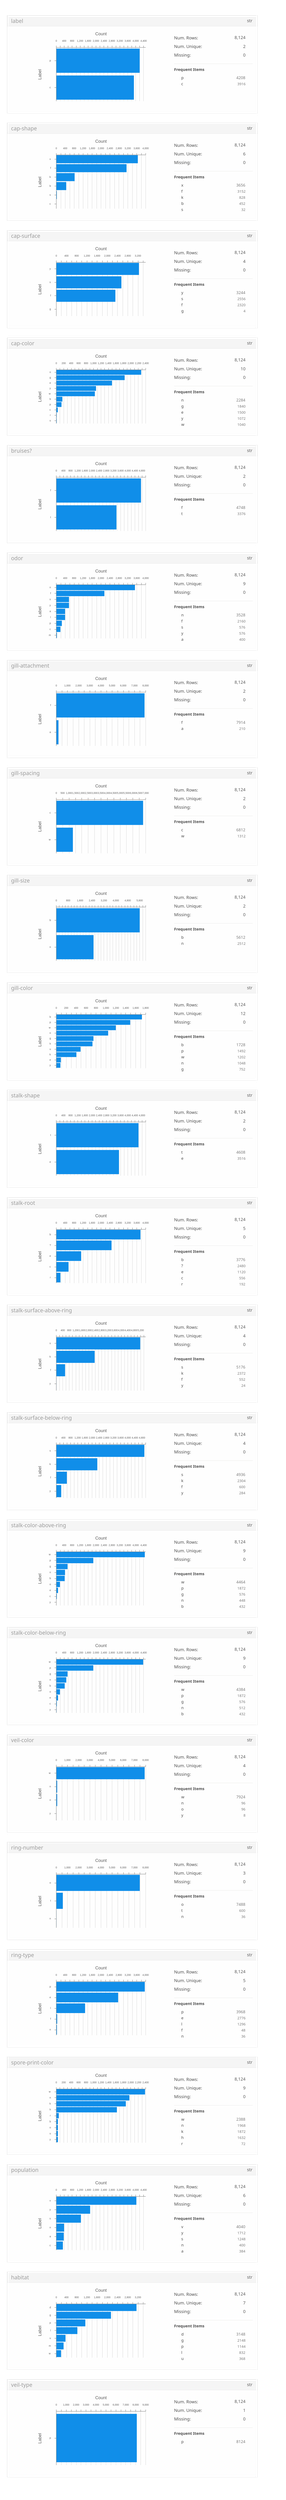 {
  "$schema": "https://vega.github.io/schema/vega/v4.json", 
  "config": {
    "axis": {
      "labelColor": "#595959", 
      "labelFont": "HelveticaNeue-Light, Arial", 
      "labelFontSize": 7, 
      "labelPadding": 10, 
      "titleColor": "#595959", 
      "titleFont": "HelveticaNeue-Light, Arial", 
      "titleFontSize": 12, 
      "titleFontWeight": "normal", 
      "titlePadding": 9
    }, 
    "axisY": {
      "minExtent": 30
    }, 
    "style": {
      "group-title": {
        "fill": "#595959", 
        "font": "HelveticaNeue-Light, Arial", 
        "fontSize": 20, 
        "fontWeight": "normal"
      }, 
      "rect": {
        "stroke": "rgba(200, 200, 200, 0.5)"
      }
    }
  }, 
  "data": [
    {
      "name": "pts_store"
    }, 
    {
      "name": "source_2", 
      "progress": 100.0, 
      "values": [
        {
          "a": 0, 
          "categorical": [
            {
              "count": 4208, 
              "label": "p", 
              "label_idx": 0, 
              "percentage": "51.7971%"
            }, 
            {
              "count": 3916, 
              "label": "c", 
              "label_idx": 1, 
              "percentage": "48.2029%"
            }
          ], 
          "num_missing": 0, 
          "num_row": 8124, 
          "num_unique": 2, 
          "numeric": [], 
          "title": "label", 
          "type": "str"
        }, 
        {
          "a": 1, 
          "categorical": [
            {
              "count": 3656, 
              "label": "x", 
              "label_idx": 0, 
              "percentage": "45.0025%"
            }, 
            {
              "count": 3152, 
              "label": "f", 
              "label_idx": 1, 
              "percentage": "38.7986%"
            }, 
            {
              "count": 828, 
              "label": "k", 
              "label_idx": 2, 
              "percentage": "10.192%"
            }, 
            {
              "count": 452, 
              "label": "b", 
              "label_idx": 3, 
              "percentage": "5.56376%"
            }, 
            {
              "count": 32, 
              "label": "s", 
              "label_idx": 4, 
              "percentage": "0.393895%"
            }, 
            {
              "count": 4, 
              "label": "c", 
              "label_idx": 5, 
              "percentage": "0.0492368%"
            }
          ], 
          "num_missing": 0, 
          "num_row": 8124, 
          "num_unique": 6, 
          "numeric": [], 
          "title": "cap-shape", 
          "type": "str"
        }, 
        {
          "a": 2, 
          "categorical": [
            {
              "count": 3244, 
              "label": "y", 
              "label_idx": 0, 
              "percentage": "39.9311%"
            }, 
            {
              "count": 2556, 
              "label": "s", 
              "label_idx": 1, 
              "percentage": "31.4623%"
            }, 
            {
              "count": 2320, 
              "label": "f", 
              "label_idx": 2, 
              "percentage": "28.5574%"
            }, 
            {
              "count": 4, 
              "label": "g", 
              "label_idx": 3, 
              "percentage": "0.0492368%"
            }
          ], 
          "num_missing": 0, 
          "num_row": 8124, 
          "num_unique": 4, 
          "numeric": [], 
          "title": "cap-surface", 
          "type": "str"
        }, 
        {
          "a": 3, 
          "categorical": [
            {
              "count": 2284, 
              "label": "n", 
              "label_idx": 0, 
              "percentage": "28.1142%"
            }, 
            {
              "count": 1840, 
              "label": "g", 
              "label_idx": 1, 
              "percentage": "22.6489%"
            }, 
            {
              "count": 1500, 
              "label": "e", 
              "label_idx": 2, 
              "percentage": "18.4638%"
            }, 
            {
              "count": 1072, 
              "label": "y", 
              "label_idx": 3, 
              "percentage": "13.1955%"
            }, 
            {
              "count": 1040, 
              "label": "w", 
              "label_idx": 4, 
              "percentage": "12.8016%"
            }, 
            {
              "count": 168, 
              "label": "b", 
              "label_idx": 5, 
              "percentage": "2.06795%"
            }, 
            {
              "count": 144, 
              "label": "p", 
              "label_idx": 6, 
              "percentage": "1.77253%"
            }, 
            {
              "count": 44, 
              "label": "c", 
              "label_idx": 7, 
              "percentage": "0.541605%"
            }, 
            {
              "count": 16, 
              "label": "r", 
              "label_idx": 8, 
              "percentage": "0.196947%"
            }, 
            {
              "count": 16, 
              "label": "u", 
              "label_idx": 9, 
              "percentage": "0.196947%"
            }
          ], 
          "num_missing": 0, 
          "num_row": 8124, 
          "num_unique": 10, 
          "numeric": [], 
          "title": "cap-color", 
          "type": "str"
        }, 
        {
          "a": 4, 
          "categorical": [
            {
              "count": 4748, 
              "label": "f", 
              "label_idx": 0, 
              "percentage": "58.4441%"
            }, 
            {
              "count": 3376, 
              "label": "t", 
              "label_idx": 1, 
              "percentage": "41.5559%"
            }
          ], 
          "num_missing": 0, 
          "num_row": 8124, 
          "num_unique": 2, 
          "numeric": [], 
          "title": "bruises?", 
          "type": "str"
        }, 
        {
          "a": 5, 
          "categorical": [
            {
              "count": 3528, 
              "label": "n", 
              "label_idx": 0, 
              "percentage": "43.4269%"
            }, 
            {
              "count": 2160, 
              "label": "f", 
              "label_idx": 1, 
              "percentage": "26.5879%"
            }, 
            {
              "count": 576, 
              "label": "s", 
              "label_idx": 2, 
              "percentage": "7.0901%"
            }, 
            {
              "count": 576, 
              "label": "y", 
              "label_idx": 3, 
              "percentage": "7.0901%"
            }, 
            {
              "count": 400, 
              "label": "a", 
              "label_idx": 4, 
              "percentage": "4.92368%"
            }, 
            {
              "count": 400, 
              "label": "l", 
              "label_idx": 5, 
              "percentage": "4.92368%"
            }, 
            {
              "count": 256, 
              "label": "p", 
              "label_idx": 6, 
              "percentage": "3.15116%"
            }, 
            {
              "count": 192, 
              "label": "c", 
              "label_idx": 7, 
              "percentage": "2.36337%"
            }, 
            {
              "count": 36, 
              "label": "m", 
              "label_idx": 8, 
              "percentage": "0.443131%"
            }
          ], 
          "num_missing": 0, 
          "num_row": 8124, 
          "num_unique": 9, 
          "numeric": [], 
          "title": "odor", 
          "type": "str"
        }, 
        {
          "a": 6, 
          "categorical": [
            {
              "count": 7914, 
              "label": "f", 
              "label_idx": 0, 
              "percentage": "97.4151%"
            }, 
            {
              "count": 210, 
              "label": "a", 
              "label_idx": 1, 
              "percentage": "2.58493%"
            }
          ], 
          "num_missing": 0, 
          "num_row": 8124, 
          "num_unique": 2, 
          "numeric": [], 
          "title": "gill-attachment", 
          "type": "str"
        }, 
        {
          "a": 7, 
          "categorical": [
            {
              "count": 6812, 
              "label": "c", 
              "label_idx": 0, 
              "percentage": "83.8503%"
            }, 
            {
              "count": 1312, 
              "label": "w", 
              "label_idx": 1, 
              "percentage": "16.1497%"
            }
          ], 
          "num_missing": 0, 
          "num_row": 8124, 
          "num_unique": 2, 
          "numeric": [], 
          "title": "gill-spacing", 
          "type": "str"
        }, 
        {
          "a": 8, 
          "categorical": [
            {
              "count": 5612, 
              "label": "b", 
              "label_idx": 0, 
              "percentage": "69.0793%"
            }, 
            {
              "count": 2512, 
              "label": "n", 
              "label_idx": 1, 
              "percentage": "30.9207%"
            }
          ], 
          "num_missing": 0, 
          "num_row": 8124, 
          "num_unique": 2, 
          "numeric": [], 
          "title": "gill-size", 
          "type": "str"
        }, 
        {
          "a": 9, 
          "categorical": [
            {
              "count": 1728, 
              "label": "b", 
              "label_idx": 0, 
              "percentage": "21.2703%"
            }, 
            {
              "count": 1492, 
              "label": "p", 
              "label_idx": 1, 
              "percentage": "18.3653%"
            }, 
            {
              "count": 1202, 
              "label": "w", 
              "label_idx": 2, 
              "percentage": "14.7957%"
            }, 
            {
              "count": 1048, 
              "label": "n", 
              "label_idx": 3, 
              "percentage": "12.9%"
            }, 
            {
              "count": 752, 
              "label": "g", 
              "label_idx": 4, 
              "percentage": "9.25652%"
            }, 
            {
              "count": 732, 
              "label": "h", 
              "label_idx": 5, 
              "percentage": "9.01034%"
            }, 
            {
              "count": 492, 
              "label": "u", 
              "label_idx": 6, 
              "percentage": "6.05613%"
            }, 
            {
              "count": 408, 
              "label": "k", 
              "label_idx": 7, 
              "percentage": "5.02216%"
            }, 
            {
              "count": 96, 
              "label": "e", 
              "label_idx": 8, 
              "percentage": "1.18168%"
            }, 
            {
              "count": 86, 
              "label": "y", 
              "label_idx": 9, 
              "percentage": "1.05859%"
            }
          ], 
          "num_missing": 0, 
          "num_row": 8124, 
          "num_unique": 12, 
          "numeric": [], 
          "title": "gill-color", 
          "type": "str"
        }, 
        {
          "a": 10, 
          "categorical": [
            {
              "count": 4608, 
              "label": "t", 
              "label_idx": 0, 
              "percentage": "56.7208%"
            }, 
            {
              "count": 3516, 
              "label": "e", 
              "label_idx": 1, 
              "percentage": "43.2792%"
            }
          ], 
          "num_missing": 0, 
          "num_row": 8124, 
          "num_unique": 2, 
          "numeric": [], 
          "title": "stalk-shape", 
          "type": "str"
        }, 
        {
          "a": 11, 
          "categorical": [
            {
              "count": 3776, 
              "label": "b", 
              "label_idx": 0, 
              "percentage": "46.4796%"
            }, 
            {
              "count": 2480, 
              "label": "?", 
              "label_idx": 1, 
              "percentage": "30.5268%"
            }, 
            {
              "count": 1120, 
              "label": "e", 
              "label_idx": 2, 
              "percentage": "13.7863%"
            }, 
            {
              "count": 556, 
              "label": "c", 
              "label_idx": 3, 
              "percentage": "6.84392%"
            }, 
            {
              "count": 192, 
              "label": "r", 
              "label_idx": 4, 
              "percentage": "2.36337%"
            }
          ], 
          "num_missing": 0, 
          "num_row": 8124, 
          "num_unique": 5, 
          "numeric": [], 
          "title": "stalk-root", 
          "type": "str"
        }, 
        {
          "a": 12, 
          "categorical": [
            {
              "count": 5176, 
              "label": "s", 
              "label_idx": 0, 
              "percentage": "63.7125%"
            }, 
            {
              "count": 2372, 
              "label": "k", 
              "label_idx": 1, 
              "percentage": "29.1974%"
            }, 
            {
              "count": 552, 
              "label": "f", 
              "label_idx": 2, 
              "percentage": "6.79468%"
            }, 
            {
              "count": 24, 
              "label": "y", 
              "label_idx": 3, 
              "percentage": "0.295421%"
            }
          ], 
          "num_missing": 0, 
          "num_row": 8124, 
          "num_unique": 4, 
          "numeric": [], 
          "title": "stalk-surface-above-ring", 
          "type": "str"
        }, 
        {
          "a": 13, 
          "categorical": [
            {
              "count": 4936, 
              "label": "s", 
              "label_idx": 0, 
              "percentage": "60.7582%"
            }, 
            {
              "count": 2304, 
              "label": "k", 
              "label_idx": 1, 
              "percentage": "28.3604%"
            }, 
            {
              "count": 600, 
              "label": "f", 
              "label_idx": 2, 
              "percentage": "7.38552%"
            }, 
            {
              "count": 284, 
              "label": "y", 
              "label_idx": 3, 
              "percentage": "3.49581%"
            }
          ], 
          "num_missing": 0, 
          "num_row": 8124, 
          "num_unique": 4, 
          "numeric": [], 
          "title": "stalk-surface-below-ring", 
          "type": "str"
        }, 
        {
          "a": 14, 
          "categorical": [
            {
              "count": 4464, 
              "label": "w", 
              "label_idx": 0, 
              "percentage": "54.9483%"
            }, 
            {
              "count": 1872, 
              "label": "p", 
              "label_idx": 1, 
              "percentage": "23.0428%"
            }, 
            {
              "count": 576, 
              "label": "g", 
              "label_idx": 2, 
              "percentage": "7.0901%"
            }, 
            {
              "count": 448, 
              "label": "n", 
              "label_idx": 3, 
              "percentage": "5.51452%"
            }, 
            {
              "count": 432, 
              "label": "b", 
              "label_idx": 4, 
              "percentage": "5.31758%"
            }, 
            {
              "count": 192, 
              "label": "o", 
              "label_idx": 5, 
              "percentage": "2.36337%"
            }, 
            {
              "count": 96, 
              "label": "e", 
              "label_idx": 6, 
              "percentage": "1.18168%"
            }, 
            {
              "count": 36, 
              "label": "c", 
              "label_idx": 7, 
              "percentage": "0.443131%"
            }, 
            {
              "count": 8, 
              "label": "y", 
              "label_idx": 8, 
              "percentage": "0.0984737%"
            }
          ], 
          "num_missing": 0, 
          "num_row": 8124, 
          "num_unique": 9, 
          "numeric": [], 
          "title": "stalk-color-above-ring", 
          "type": "str"
        }, 
        {
          "a": 15, 
          "categorical": [
            {
              "count": 4384, 
              "label": "w", 
              "label_idx": 0, 
              "percentage": "53.9636%"
            }, 
            {
              "count": 1872, 
              "label": "p", 
              "label_idx": 1, 
              "percentage": "23.0428%"
            }, 
            {
              "count": 576, 
              "label": "g", 
              "label_idx": 2, 
              "percentage": "7.0901%"
            }, 
            {
              "count": 512, 
              "label": "n", 
              "label_idx": 3, 
              "percentage": "6.30231%"
            }, 
            {
              "count": 432, 
              "label": "b", 
              "label_idx": 4, 
              "percentage": "5.31758%"
            }, 
            {
              "count": 192, 
              "label": "o", 
              "label_idx": 5, 
              "percentage": "2.36337%"
            }, 
            {
              "count": 96, 
              "label": "e", 
              "label_idx": 6, 
              "percentage": "1.18168%"
            }, 
            {
              "count": 36, 
              "label": "c", 
              "label_idx": 7, 
              "percentage": "0.443131%"
            }, 
            {
              "count": 24, 
              "label": "y", 
              "label_idx": 8, 
              "percentage": "0.295421%"
            }
          ], 
          "num_missing": 0, 
          "num_row": 8124, 
          "num_unique": 9, 
          "numeric": [], 
          "title": "stalk-color-below-ring", 
          "type": "str"
        }, 
        {
          "a": 16, 
          "categorical": [
            {
              "count": 7924, 
              "label": "w", 
              "label_idx": 0, 
              "percentage": "97.5382%"
            }, 
            {
              "count": 96, 
              "label": "n", 
              "label_idx": 1, 
              "percentage": "1.18168%"
            }, 
            {
              "count": 96, 
              "label": "o", 
              "label_idx": 2, 
              "percentage": "1.18168%"
            }, 
            {
              "count": 8, 
              "label": "y", 
              "label_idx": 3, 
              "percentage": "0.0984737%"
            }
          ], 
          "num_missing": 0, 
          "num_row": 8124, 
          "num_unique": 4, 
          "numeric": [], 
          "title": "veil-color", 
          "type": "str"
        }, 
        {
          "a": 17, 
          "categorical": [
            {
              "count": 7488, 
              "label": "o", 
              "label_idx": 0, 
              "percentage": "92.1713%"
            }, 
            {
              "count": 600, 
              "label": "t", 
              "label_idx": 1, 
              "percentage": "7.38552%"
            }, 
            {
              "count": 36, 
              "label": "n", 
              "label_idx": 2, 
              "percentage": "0.443131%"
            }
          ], 
          "num_missing": 0, 
          "num_row": 8124, 
          "num_unique": 3, 
          "numeric": [], 
          "title": "ring-number", 
          "type": "str"
        }, 
        {
          "a": 18, 
          "categorical": [
            {
              "count": 3968, 
              "label": "p", 
              "label_idx": 0, 
              "percentage": "48.8429%"
            }, 
            {
              "count": 2776, 
              "label": "e", 
              "label_idx": 1, 
              "percentage": "34.1704%"
            }, 
            {
              "count": 1296, 
              "label": "l", 
              "label_idx": 2, 
              "percentage": "15.9527%"
            }, 
            {
              "count": 48, 
              "label": "f", 
              "label_idx": 3, 
              "percentage": "0.590842%"
            }, 
            {
              "count": 36, 
              "label": "n", 
              "label_idx": 4, 
              "percentage": "0.443131%"
            }
          ], 
          "num_missing": 0, 
          "num_row": 8124, 
          "num_unique": 5, 
          "numeric": [], 
          "title": "ring-type", 
          "type": "str"
        }, 
        {
          "a": 19, 
          "categorical": [
            {
              "count": 2388, 
              "label": "w", 
              "label_idx": 0, 
              "percentage": "29.3944%"
            }, 
            {
              "count": 1968, 
              "label": "n", 
              "label_idx": 1, 
              "percentage": "24.2245%"
            }, 
            {
              "count": 1872, 
              "label": "k", 
              "label_idx": 2, 
              "percentage": "23.0428%"
            }, 
            {
              "count": 1632, 
              "label": "h", 
              "label_idx": 3, 
              "percentage": "20.0886%"
            }, 
            {
              "count": 72, 
              "label": "r", 
              "label_idx": 4, 
              "percentage": "0.886263%"
            }, 
            {
              "count": 48, 
              "label": "b", 
              "label_idx": 5, 
              "percentage": "0.590842%"
            }, 
            {
              "count": 48, 
              "label": "o", 
              "label_idx": 6, 
              "percentage": "0.590842%"
            }, 
            {
              "count": 48, 
              "label": "u", 
              "label_idx": 7, 
              "percentage": "0.590842%"
            }, 
            {
              "count": 48, 
              "label": "y", 
              "label_idx": 8, 
              "percentage": "0.590842%"
            }
          ], 
          "num_missing": 0, 
          "num_row": 8124, 
          "num_unique": 9, 
          "numeric": [], 
          "title": "spore-print-color", 
          "type": "str"
        }, 
        {
          "a": 20, 
          "categorical": [
            {
              "count": 4040, 
              "label": "v", 
              "label_idx": 0, 
              "percentage": "49.7292%"
            }, 
            {
              "count": 1712, 
              "label": "y", 
              "label_idx": 1, 
              "percentage": "21.0734%"
            }, 
            {
              "count": 1248, 
              "label": "s", 
              "label_idx": 2, 
              "percentage": "15.3619%"
            }, 
            {
              "count": 400, 
              "label": "n", 
              "label_idx": 3, 
              "percentage": "4.92368%"
            }, 
            {
              "count": 384, 
              "label": "a", 
              "label_idx": 4, 
              "percentage": "4.72674%"
            }, 
            {
              "count": 340, 
              "label": "c", 
              "label_idx": 5, 
              "percentage": "4.18513%"
            }
          ], 
          "num_missing": 0, 
          "num_row": 8124, 
          "num_unique": 6, 
          "numeric": [], 
          "title": "population", 
          "type": "str"
        }, 
        {
          "a": 21, 
          "categorical": [
            {
              "count": 3148, 
              "label": "d", 
              "label_idx": 0, 
              "percentage": "38.7494%"
            }, 
            {
              "count": 2148, 
              "label": "g", 
              "label_idx": 1, 
              "percentage": "26.4402%"
            }, 
            {
              "count": 1144, 
              "label": "p", 
              "label_idx": 2, 
              "percentage": "14.0817%"
            }, 
            {
              "count": 832, 
              "label": "l", 
              "label_idx": 3, 
              "percentage": "10.2413%"
            }, 
            {
              "count": 368, 
              "label": "u", 
              "label_idx": 4, 
              "percentage": "4.52979%"
            }, 
            {
              "count": 292, 
              "label": "m", 
              "label_idx": 5, 
              "percentage": "3.59429%"
            }, 
            {
              "count": 192, 
              "label": "w", 
              "label_idx": 6, 
              "percentage": "2.36337%"
            }
          ], 
          "num_missing": 0, 
          "num_row": 8124, 
          "num_unique": 7, 
          "numeric": [], 
          "title": "habitat", 
          "type": "str"
        }, 
        {
          "a": 22, 
          "categorical": [
            {
              "count": 8124, 
              "label": "p", 
              "label_idx": 0, 
              "percentage": "100%"
            }
          ], 
          "num_missing": 0, 
          "num_row": 8124, 
          "num_unique": 1, 
          "numeric": [], 
          "title": "veil-type", 
          "type": "str"
        }
      ]
    }, 
    {
      "name": "data_2", 
      "source": "source_2", 
      "transform": [
        {
          "as": "c_x_axis_back", 
          "expr": "20", 
          "type": "formula"
        }, 
        {
          "as": "c_main_background", 
          "expr": "toNumber(datum[\"a\"])*300+66", 
          "type": "formula"
        }, 
        {
          "as": "c_top_bar", 
          "expr": "toNumber(datum[\"a\"])*300+43", 
          "type": "formula"
        }, 
        {
          "as": "c_top_title", 
          "expr": "toNumber(datum[\"a\"])*300+59", 
          "type": "formula"
        }, 
        {
          "as": "c_top_type", 
          "expr": "toNumber(datum[\"a\"])*300+58", 
          "type": "formula"
        }, 
        {
          "as": "c_rule", 
          "expr": "toNumber(datum[\"a\"])*300+178", 
          "type": "formula"
        }, 
        {
          "as": "c_num_rows", 
          "expr": "toNumber(datum[\"a\"])*300+106", 
          "type": "formula"
        }, 
        {
          "as": "c_num_unique", 
          "expr": "toNumber(datum[\"a\"])*300+130", 
          "type": "formula"
        }, 
        {
          "as": "c_missing", 
          "expr": "toNumber(datum[\"a\"])*300+154", 
          "type": "formula"
        }, 
        {
          "as": "c_num_rows_val", 
          "expr": "toNumber(datum[\"a\"])*300+105", 
          "type": "formula"
        }, 
        {
          "as": "c_num_unique_val", 
          "expr": "toNumber(datum[\"a\"])*300+130", 
          "type": "formula"
        }, 
        {
          "as": "c_missing_val", 
          "expr": "toNumber(datum[\"a\"])*300+154", 
          "type": "formula"
        }, 
        {
          "as": "c_frequent_items", 
          "expr": "toNumber(datum[\"a\"])*300+195", 
          "type": "formula"
        }, 
        {
          "as": "c_first_item", 
          "expr": "toNumber(datum[\"a\"])*300+218", 
          "type": "formula"
        }, 
        {
          "as": "c_second_item", 
          "expr": "toNumber(datum[\"a\"])*300+235", 
          "type": "formula"
        }, 
        {
          "as": "c_third_item", 
          "expr": "toNumber(datum[\"a\"])*300+252", 
          "type": "formula"
        }, 
        {
          "as": "c_fourth_item", 
          "expr": "toNumber(datum[\"a\"])*300+269", 
          "type": "formula"
        }, 
        {
          "as": "c_fifth_item", 
          "expr": "toNumber(datum[\"a\"])*300+286", 
          "type": "formula"
        }, 
        {
          "as": "c_mean", 
          "expr": "toNumber(datum[\"a\"])*300+200", 
          "type": "formula"
        }, 
        {
          "as": "c_min", 
          "expr": "toNumber(datum[\"a\"])*300+220", 
          "type": "formula"
        }, 
        {
          "as": "c_max", 
          "expr": "toNumber(datum[\"a\"])*300+240", 
          "type": "formula"
        }, 
        {
          "as": "c_median", 
          "expr": "toNumber(datum[\"a\"])*300+260", 
          "type": "formula"
        }, 
        {
          "as": "c_stdev", 
          "expr": "toNumber(datum[\"a\"])*300+280", 
          "type": "formula"
        }, 
        {
          "as": "c_mean_val", 
          "expr": "toNumber(datum[\"a\"])*300+198", 
          "type": "formula"
        }, 
        {
          "as": "c_min_val", 
          "expr": "toNumber(datum[\"a\"])*300+218", 
          "type": "formula"
        }, 
        {
          "as": "c_max_val", 
          "expr": "toNumber(datum[\"a\"])*300+238", 
          "type": "formula"
        }, 
        {
          "as": "c_median_val", 
          "expr": "toNumber(datum[\"a\"])*300+258", 
          "type": "formula"
        }, 
        {
          "as": "c_stdev_val", 
          "expr": "toNumber(datum[\"a\"])*300+278", 
          "type": "formula"
        }, 
        {
          "as": "graph_offset", 
          "expr": "toNumber(datum[\"a\"])*300+106", 
          "type": "formula"
        }, 
        {
          "as": "graph_offset_categorical", 
          "expr": "toNumber(datum[\"a\"])*300+132", 
          "type": "formula"
        }, 
        {
          "as": "c_clip_val", 
          "expr": "(toString(datum[\"type\"]) == \"integer\" || toString(datum[\"type\"]) == \"float\")?false:true", 
          "type": "formula"
        }, 
        {
          "as": "c_width_numeric_val", 
          "expr": "(toString(datum[\"type\"]) == \"integer\" || toString(datum[\"type\"]) == \"float\")?250:0", 
          "type": "formula"
        }, 
        {
          "as": "c_clip_val_cat", 
          "expr": "(toString(datum[\"type\"]) == \"str\")?false:true", 
          "type": "formula"
        }, 
        {
          "as": "c_width_numeric_val_cat", 
          "expr": "(toString(datum[\"type\"]) == \"str\")?250:0", 
          "type": "formula"
        }
      ]
    }
  ], 
  "height": 6980, 
  "marks": [
    {
      "encode": {
        "enter": {
          "clip": {
            "value": 0
          }, 
          "fill": {
            "value": "#ffffff"
          }, 
          "fillOpacity": {
            "value": 0
          }, 
          "height": {
            "value": 366
          }, 
          "stroke": {
            "value": "#000000"
          }, 
          "strokeWidth": {
            "value": 0
          }, 
          "width": {
            "value": 734
          }, 
          "x": {
            "value": 0
          }, 
          "y": {
            "value": 0
          }
        }
      }, 
      "marks": [
        {
          "axes": [], 
          "encode": {
            "enter": {
              "clip": {
                "value": 0
              }, 
              "fill": {
                "value": "#ffffff"
              }, 
              "fillOpacity": {
                "value": 0
              }, 
              "height": {
                "value": 366
              }, 
              "stroke": {
                "value": "#000000"
              }, 
              "strokeWidth": {
                "value": 0
              }, 
              "width": {
                "value": 734
              }, 
              "x": {
                "value": 0
              }, 
              "y": {
                "value": 0
              }
            }
          }, 
          "marks": [
            {
              "encode": {
                "enter": {
                  "fill": {
                    "value": "#FEFEFE"
                  }, 
                  "fillOpacity": {
                    "value": 1
                  }, 
                  "height": {
                    "value": 250
                  }, 
                  "stroke": {
                    "value": "#DEDEDE"
                  }, 
                  "strokeWidth": {
                    "value": 0.5
                  }, 
                  "width": {
                    "value": 700
                  }, 
                  "x": {
                    "value": 33
                  }, 
                  "y": {
                    "value": 66
                  }
                }, 
                "update": {
                  "x": {
                    "signal": "datum[\"c_x_axis_back\"]"
                  }, 
                  "y": {
                    "field": "c_main_background"
                  }
                }
              }, 
              "from": {
                "data": "data_2"
              }, 
              "type": "rect"
            }, 
            {
              "encode": {
                "enter": {
                  "fill": {
                    "value": "#F5F5F5"
                  }, 
                  "fillOpacity": {
                    "value": 1
                  }, 
                  "height": {
                    "value": 30
                  }, 
                  "stroke": {
                    "value": "#DEDEDE"
                  }, 
                  "strokeWidth": {
                    "value": 0.5
                  }, 
                  "width": {
                    "value": 700
                  }, 
                  "x": {
                    "value": 33
                  }, 
                  "y": {
                    "value": 43
                  }
                }, 
                "update": {
                  "x": {
                    "signal": "datum[\"c_x_axis_back\"]"
                  }, 
                  "y": {
                    "field": "c_top_bar"
                  }
                }
              }, 
              "from": {
                "data": "data_2"
              }, 
              "type": "rect"
            }, 
            {
              "encode": {
                "enter": {
                  "align": {
                    "value": "right"
                  }, 
                  "angle": {
                    "value": 0
                  }, 
                  "baseline": {
                    "value": "middle"
                  }, 
                  "dx": {
                    "offset": 0, 
                    "value": 0
                  }, 
                  "dy": {
                    "offset": 0, 
                    "value": 0
                  }, 
                  "fill": {
                    "value": "#595859"
                  }, 
                  "font": {
                    "value": "AvenirNext-Medium"
                  }, 
                  "fontSize": {
                    "value": 12
                  }, 
                  "fontStyle": {
                    "value": "normal"
                  }, 
                  "fontWeight": {
                    "value": "normal"
                  }, 
                  "text": {
                    "signal": "''+datum[\"type\"]"
                  }, 
                  "x": {
                    "value": 720
                  }, 
                  "y": {
                    "value": 58
                  }
                }, 
                "update": {
                  "x": {
                    "signal": "datum[\"c_x_axis_back\"]+687"
                  }, 
                  "y": {
                    "field": "c_top_type"
                  }
                }
              }, 
              "from": {
                "data": "data_2"
              }, 
              "type": "text"
            }, 
            {
              "encode": {
                "enter": {
                  "align": {
                    "value": "left"
                  }, 
                  "angle": {
                    "value": 0
                  }, 
                  "baseline": {
                    "value": "middle"
                  }, 
                  "dx": {
                    "offset": 0, 
                    "value": 0
                  }, 
                  "dy": {
                    "offset": 0, 
                    "value": 0
                  }, 
                  "fill": {
                    "value": "#9B9B9B"
                  }, 
                  "font": {
                    "value": "AvenirNext-Medium"
                  }, 
                  "fontSize": {
                    "value": 15
                  }, 
                  "fontStyle": {
                    "value": "normal"
                  }, 
                  "fontWeight": {
                    "value": "normal"
                  }, 
                  "text": {
                    "signal": "''+datum[\"title\"]"
                  }, 
                  "x": {
                    "value": 44
                  }, 
                  "y": {
                    "value": 59
                  }
                }, 
                "update": {
                  "x": {
                    "signal": "datum[\"c_x_axis_back\"]+11"
                  }, 
                  "y": {
                    "field": "c_top_title"
                  }
                }
              }, 
              "from": {
                "data": "data_2"
              }, 
              "type": "text"
            }, 
            {
              "encode": {
                "enter": {
                  "stroke": {
                    "value": "#EDEDEB"
                  }, 
                  "strokeCap": {
                    "value": "butt"
                  }, 
                  "strokeWidth": {
                    "value": 1
                  }, 
                  "x": {
                    "value": 500
                  }, 
                  "x2": {
                    "value": 720
                  }, 
                  "y": {
                    "value": 178
                  }, 
                  "y2": {
                    "value": 178
                  }
                }, 
                "update": {
                  "x": {
                    "signal": "datum[\"c_x_axis_back\"]+467"
                  }, 
                  "x2": {
                    "signal": "datum[\"c_x_axis_back\"]+687"
                  }, 
                  "y": {
                    "field": "c_rule"
                  }, 
                  "y2": {
                    "field": "c_rule"
                  }
                }
              }, 
              "from": {
                "data": "data_2"
              }, 
              "type": "rule"
            }, 
            {
              "encode": {
                "enter": {
                  "align": {
                    "value": "left"
                  }, 
                  "angle": {
                    "value": 0
                  }, 
                  "baseline": {
                    "value": "middle"
                  }, 
                  "dx": {
                    "offset": 0, 
                    "value": 0
                  }, 
                  "dy": {
                    "offset": 0, 
                    "value": 0
                  }, 
                  "fill": {
                    "value": "#4A4A4A"
                  }, 
                  "font": {
                    "value": "AvenirNext-Medium"
                  }, 
                  "fontSize": {
                    "value": 12
                  }, 
                  "fontStyle": {
                    "value": "normal"
                  }, 
                  "fontWeight": {
                    "value": "normal"
                  }, 
                  "text": {
                    "value": "Num. Rows:"
                  }, 
                  "x": {
                    "value": 500
                  }, 
                  "y": {
                    "value": 106
                  }
                }, 
                "update": {
                  "x": {
                    "signal": "datum[\"c_x_axis_back\"]+467"
                  }, 
                  "y": {
                    "field": "c_num_rows"
                  }
                }
              }, 
              "from": {
                "data": "data_2"
              }, 
              "type": "text"
            }, 
            {
              "encode": {
                "enter": {
                  "align": {
                    "value": "left"
                  }, 
                  "angle": {
                    "value": 0
                  }, 
                  "baseline": {
                    "value": "middle"
                  }, 
                  "dx": {
                    "offset": 0, 
                    "value": 0
                  }, 
                  "dy": {
                    "offset": 0, 
                    "value": 0
                  }, 
                  "fill": {
                    "value": "#4A4A4A"
                  }, 
                  "font": {
                    "value": "AvenirNext-Medium"
                  }, 
                  "fontSize": {
                    "value": 12
                  }, 
                  "fontStyle": {
                    "value": "normal"
                  }, 
                  "fontWeight": {
                    "value": "normal"
                  }, 
                  "text": {
                    "value": "Num. Unique:"
                  }, 
                  "x": {
                    "value": 500
                  }, 
                  "y": {
                    "value": 130
                  }
                }, 
                "update": {
                  "x": {
                    "signal": "datum[\"c_x_axis_back\"]+467"
                  }, 
                  "y": {
                    "field": "c_num_unique"
                  }
                }
              }, 
              "from": {
                "data": "data_2"
              }, 
              "type": "text"
            }, 
            {
              "encode": {
                "enter": {
                  "align": {
                    "value": "left"
                  }, 
                  "angle": {
                    "value": 0
                  }, 
                  "baseline": {
                    "value": "middle"
                  }, 
                  "dx": {
                    "offset": 0, 
                    "value": 0
                  }, 
                  "dy": {
                    "offset": 0, 
                    "value": 0
                  }, 
                  "fill": {
                    "value": "#4A4A4A"
                  }, 
                  "font": {
                    "value": "AvenirNext-Medium"
                  }, 
                  "fontSize": {
                    "value": 12
                  }, 
                  "fontStyle": {
                    "value": "normal"
                  }, 
                  "fontWeight": {
                    "value": "normal"
                  }, 
                  "text": {
                    "value": "Missing:"
                  }, 
                  "x": {
                    "value": 500
                  }, 
                  "y": {
                    "value": 154
                  }
                }, 
                "update": {
                  "x": {
                    "signal": "datum[\"c_x_axis_back\"]+467"
                  }, 
                  "y": {
                    "field": "c_missing"
                  }
                }
              }, 
              "from": {
                "data": "data_2"
              }, 
              "type": "text"
            }, 
            {
              "encode": {
                "enter": {
                  "align": {
                    "value": "right"
                  }, 
                  "angle": {
                    "value": 0
                  }, 
                  "baseline": {
                    "value": "middle"
                  }, 
                  "dx": {
                    "offset": 0, 
                    "value": 0
                  }, 
                  "dy": {
                    "offset": 0, 
                    "value": 0
                  }, 
                  "fill": {
                    "value": "#5A5A5A"
                  }, 
                  "font": {
                    "value": "AvenirNext-Medium"
                  }, 
                  "fontSize": {
                    "value": 12
                  }, 
                  "fontStyle": {
                    "value": "normal"
                  }, 
                  "fontWeight": {
                    "value": "normal"
                  }, 
                  "text": {
                    "signal": "toString(format(datum[\"num_row\"], \",\"))"
                  }, 
                  "x": {
                    "value": 700
                  }, 
                  "y": {
                    "value": 105
                  }
                }, 
                "update": {
                  "x": {
                    "signal": "datum[\"c_x_axis_back\"]+667"
                  }, 
                  "y": {
                    "field": "c_num_rows_val"
                  }
                }
              }, 
              "from": {
                "data": "data_2"
              }, 
              "type": "text"
            }, 
            {
              "encode": {
                "enter": {
                  "align": {
                    "value": "right"
                  }, 
                  "angle": {
                    "value": 0
                  }, 
                  "baseline": {
                    "value": "middle"
                  }, 
                  "dx": {
                    "offset": 0, 
                    "value": 0
                  }, 
                  "dy": {
                    "offset": 0, 
                    "value": 0
                  }, 
                  "fill": {
                    "value": "#5A5A5A"
                  }, 
                  "font": {
                    "value": "AvenirNext-Medium"
                  }, 
                  "fontSize": {
                    "value": 12
                  }, 
                  "fontStyle": {
                    "value": "normal"
                  }, 
                  "fontWeight": {
                    "value": "normal"
                  }, 
                  "text": {
                    "signal": "toString(format(datum[\"num_unique\"], \",\"))"
                  }, 
                  "x": {
                    "value": 700
                  }, 
                  "y": {
                    "value": 130
                  }
                }, 
                "update": {
                  "x": {
                    "signal": "datum[\"c_x_axis_back\"]+667"
                  }, 
                  "y": {
                    "field": "c_num_unique_val"
                  }
                }
              }, 
              "from": {
                "data": "data_2"
              }, 
              "type": "text"
            }, 
            {
              "encode": {
                "enter": {
                  "align": {
                    "value": "right"
                  }, 
                  "angle": {
                    "value": 0
                  }, 
                  "baseline": {
                    "value": "middle"
                  }, 
                  "dx": {
                    "offset": 0, 
                    "value": 0
                  }, 
                  "dy": {
                    "offset": 0, 
                    "value": 0
                  }, 
                  "fill": {
                    "value": "#5A5A5A"
                  }, 
                  "font": {
                    "value": "AvenirNext-Medium"
                  }, 
                  "fontSize": {
                    "value": 12
                  }, 
                  "fontStyle": {
                    "value": "normal"
                  }, 
                  "fontWeight": {
                    "value": "normal"
                  }, 
                  "text": {
                    "signal": "toString(format(datum[\"num_missing\"], \",\"))"
                  }, 
                  "x": {
                    "value": 700
                  }, 
                  "y": {
                    "value": 154
                  }
                }, 
                "update": {
                  "x": {
                    "signal": "datum[\"c_x_axis_back\"]+667"
                  }, 
                  "y": {
                    "field": "c_missing_val"
                  }
                }
              }, 
              "from": {
                "data": "data_2"
              }, 
              "type": "text"
            }, 
            {
              "encode": {
                "enter": {
                  "align": {
                    "value": "left"
                  }, 
                  "angle": {
                    "value": 0
                  }, 
                  "baseline": {
                    "value": "middle"
                  }, 
                  "clip": {
                    "value": true
                  }, 
                  "dx": {
                    "offset": 0, 
                    "value": 0
                  }, 
                  "dy": {
                    "offset": 0, 
                    "value": 0
                  }, 
                  "fill": {
                    "value": "#4A4A4A"
                  }, 
                  "font": {
                    "value": "AvenirNext-Medium"
                  }, 
                  "fontSize": {
                    "value": 11
                  }, 
                  "fontStyle": {
                    "value": "normal"
                  }, 
                  "fontWeight": {
                    "value": "bold"
                  }, 
                  "text": {
                    "signal": "(toString(datum[\"type\"]) == \"str\")? \"Frequent Items\":\"\""
                  }, 
                  "x": {
                    "value": 500
                  }, 
                  "y": {
                    "value": 200
                  }
                }, 
                "update": {
                  "x": {
                    "signal": "datum[\"c_x_axis_back\"]+467"
                  }, 
                  "y": {
                    "field": "c_frequent_items"
                  }
                }
              }, 
              "from": {
                "data": "data_2"
              }, 
              "type": "text"
            }, 
            {
              "encode": {
                "enter": {
                  "align": {
                    "value": "left"
                  }, 
                  "angle": {
                    "value": 0
                  }, 
                  "baseline": {
                    "value": "middle"
                  }, 
                  "clip": {
                    "value": true
                  }, 
                  "dx": {
                    "offset": 0, 
                    "value": 0
                  }, 
                  "dy": {
                    "offset": 0, 
                    "value": 0
                  }, 
                  "fill": {
                    "value": "#4A4A4A"
                  }, 
                  "font": {
                    "value": "AvenirNext-Medium"
                  }, 
                  "fontSize": {
                    "value": 11
                  }, 
                  "fontStyle": {
                    "value": "normal"
                  }, 
                  "fontWeight": {
                    "value": "normal"
                  }, 
                  "text": {
                    "signal": "((datum[\"categorical\"].length >= 1) && (toString(datum[\"type\"]) == \"str\"))? toString(datum[\"categorical\"][0][\"label\"]):\"\""
                  }, 
                  "x": {
                    "value": 520
                  }, 
                  "y": {
                    "value": 200
                  }
                }, 
                "update": {
                  "x": {
                    "signal": "datum[\"c_x_axis_back\"]+487"
                  }, 
                  "y": {
                    "field": "c_first_item"
                  }
                }
              }, 
              "from": {
                "data": "data_2"
              }, 
              "type": "text"
            }, 
            {
              "encode": {
                "enter": {
                  "align": {
                    "value": "left"
                  }, 
                  "angle": {
                    "value": 0
                  }, 
                  "baseline": {
                    "value": "middle"
                  }, 
                  "clip": {
                    "value": true
                  }, 
                  "dx": {
                    "offset": 0, 
                    "value": 0
                  }, 
                  "dy": {
                    "offset": 0, 
                    "value": 0
                  }, 
                  "fill": {
                    "value": "#4A4A4A"
                  }, 
                  "font": {
                    "value": "AvenirNext-Medium"
                  }, 
                  "fontSize": {
                    "value": 11
                  }, 
                  "fontStyle": {
                    "value": "normal"
                  }, 
                  "fontWeight": {
                    "value": "normal"
                  }, 
                  "text": {
                    "signal": "((datum[\"categorical\"].length >= 2) && (toString(datum[\"type\"]) == \"str\"))? toString(datum[\"categorical\"][1][\"label\"]):\"\""
                  }, 
                  "x": {
                    "value": 520
                  }, 
                  "y": {
                    "value": 200
                  }
                }, 
                "update": {
                  "x": {
                    "signal": "datum[\"c_x_axis_back\"]+487"
                  }, 
                  "y": {
                    "field": "c_second_item"
                  }
                }
              }, 
              "from": {
                "data": "data_2"
              }, 
              "type": "text"
            }, 
            {
              "encode": {
                "enter": {
                  "align": {
                    "value": "left"
                  }, 
                  "angle": {
                    "value": 0
                  }, 
                  "baseline": {
                    "value": "middle"
                  }, 
                  "clip": {
                    "value": true
                  }, 
                  "dx": {
                    "offset": 0, 
                    "value": 0
                  }, 
                  "dy": {
                    "offset": 0, 
                    "value": 0
                  }, 
                  "fill": {
                    "value": "#4A4A4A"
                  }, 
                  "font": {
                    "value": "AvenirNext-Medium"
                  }, 
                  "fontSize": {
                    "value": 11
                  }, 
                  "fontStyle": {
                    "value": "normal"
                  }, 
                  "fontWeight": {
                    "value": "normal"
                  }, 
                  "text": {
                    "signal": "((datum[\"categorical\"].length >= 3) && (toString(datum[\"type\"]) == \"str\"))? toString(datum[\"categorical\"][2][\"label\"]):\"\""
                  }, 
                  "x": {
                    "value": 520
                  }, 
                  "y": {
                    "value": 200
                  }
                }, 
                "update": {
                  "x": {
                    "signal": "datum[\"c_x_axis_back\"]+487"
                  }, 
                  "y": {
                    "field": "c_third_item"
                  }
                }
              }, 
              "from": {
                "data": "data_2"
              }, 
              "type": "text"
            }, 
            {
              "encode": {
                "enter": {
                  "align": {
                    "value": "left"
                  }, 
                  "angle": {
                    "value": 0
                  }, 
                  "baseline": {
                    "value": "middle"
                  }, 
                  "clip": {
                    "value": true
                  }, 
                  "dx": {
                    "offset": 0, 
                    "value": 0
                  }, 
                  "dy": {
                    "offset": 0, 
                    "value": 0
                  }, 
                  "fill": {
                    "value": "#4A4A4A"
                  }, 
                  "font": {
                    "value": "AvenirNext-Medium"
                  }, 
                  "fontSize": {
                    "value": 11
                  }, 
                  "fontStyle": {
                    "value": "normal"
                  }, 
                  "fontWeight": {
                    "value": "normal"
                  }, 
                  "text": {
                    "signal": "((datum[\"categorical\"].length >= 4) && (toString(datum[\"type\"]) == \"str\"))? toString(datum[\"categorical\"][3][\"label\"]):\"\""
                  }, 
                  "x": {
                    "value": 520
                  }, 
                  "y": {
                    "value": 200
                  }
                }, 
                "update": {
                  "x": {
                    "signal": "datum[\"c_x_axis_back\"]+487"
                  }, 
                  "y": {
                    "field": "c_fourth_item"
                  }
                }
              }, 
              "from": {
                "data": "data_2"
              }, 
              "type": "text"
            }, 
            {
              "encode": {
                "enter": {
                  "align": {
                    "value": "left"
                  }, 
                  "angle": {
                    "value": 0
                  }, 
                  "baseline": {
                    "value": "middle"
                  }, 
                  "clip": {
                    "value": true
                  }, 
                  "dx": {
                    "offset": 0, 
                    "value": 0
                  }, 
                  "dy": {
                    "offset": 0, 
                    "value": 0
                  }, 
                  "fill": {
                    "value": "#4A4A4A"
                  }, 
                  "font": {
                    "value": "AvenirNext-Medium"
                  }, 
                  "fontSize": {
                    "value": 11
                  }, 
                  "fontStyle": {
                    "value": "normal"
                  }, 
                  "fontWeight": {
                    "value": "normal"
                  }, 
                  "text": {
                    "signal": "((datum[\"categorical\"].length >= 5) && (toString(datum[\"type\"]) == \"str\"))? toString(datum[\"categorical\"][4][\"label\"]):\"\""
                  }, 
                  "x": {
                    "value": 520
                  }, 
                  "y": {
                    "value": 200
                  }
                }, 
                "update": {
                  "x": {
                    "signal": "datum[\"c_x_axis_back\"]+487"
                  }, 
                  "y": {
                    "field": "c_fifth_item"
                  }
                }
              }, 
              "from": {
                "data": "data_2"
              }, 
              "type": "text"
            }, 
            {
              "encode": {
                "enter": {
                  "align": {
                    "value": "right"
                  }, 
                  "angle": {
                    "value": 0
                  }, 
                  "baseline": {
                    "value": "middle"
                  }, 
                  "clip": {
                    "value": true
                  }, 
                  "dx": {
                    "offset": 0, 
                    "value": 0
                  }, 
                  "dy": {
                    "offset": 0, 
                    "value": 0
                  }, 
                  "fill": {
                    "value": "#7A7A7A"
                  }, 
                  "font": {
                    "value": "AvenirNext-Medium"
                  }, 
                  "fontSize": {
                    "value": 11
                  }, 
                  "fontStyle": {
                    "value": "normal"
                  }, 
                  "fontWeight": {
                    "value": "normal"
                  }, 
                  "text": {
                    "signal": "((datum[\"categorical\"].length >= 1) && (toString(datum[\"type\"]) == \"str\"))? toString(datum[\"categorical\"][0][\"count\"]):\"\""
                  }, 
                  "x": {
                    "value": 700
                  }, 
                  "y": {
                    "value": 200
                  }
                }, 
                "update": {
                  "x": {
                    "signal": "datum[\"c_x_axis_back\"]+667"
                  }, 
                  "y": {
                    "field": "c_first_item"
                  }
                }
              }, 
              "from": {
                "data": "data_2"
              }, 
              "type": "text"
            }, 
            {
              "encode": {
                "enter": {
                  "align": {
                    "value": "right"
                  }, 
                  "angle": {
                    "value": 0
                  }, 
                  "baseline": {
                    "value": "middle"
                  }, 
                  "clip": {
                    "value": true
                  }, 
                  "dx": {
                    "offset": 0, 
                    "value": 0
                  }, 
                  "dy": {
                    "offset": 0, 
                    "value": 0
                  }, 
                  "fill": {
                    "value": "#7A7A7A"
                  }, 
                  "font": {
                    "value": "AvenirNext-Medium"
                  }, 
                  "fontSize": {
                    "value": 10
                  }, 
                  "fontStyle": {
                    "value": "normal"
                  }, 
                  "fontWeight": {
                    "value": "normal"
                  }, 
                  "text": {
                    "signal": "((datum[\"categorical\"].length >= 2) && (toString(datum[\"type\"]) == \"str\"))? toString(datum[\"categorical\"][1][\"count\"]):\"\""
                  }, 
                  "x": {
                    "value": 700
                  }, 
                  "y": {
                    "value": 200
                  }
                }, 
                "update": {
                  "x": {
                    "signal": "datum[\"c_x_axis_back\"]+667"
                  }, 
                  "y": {
                    "field": "c_second_item"
                  }
                }
              }, 
              "from": {
                "data": "data_2"
              }, 
              "type": "text"
            }, 
            {
              "encode": {
                "enter": {
                  "align": {
                    "value": "right"
                  }, 
                  "angle": {
                    "value": 0
                  }, 
                  "baseline": {
                    "value": "middle"
                  }, 
                  "clip": {
                    "value": true
                  }, 
                  "dx": {
                    "offset": 0, 
                    "value": 0
                  }, 
                  "dy": {
                    "offset": 0, 
                    "value": 0
                  }, 
                  "fill": {
                    "value": "#7A7A7A"
                  }, 
                  "font": {
                    "value": "AvenirNext-Medium"
                  }, 
                  "fontSize": {
                    "value": 10
                  }, 
                  "fontStyle": {
                    "value": "normal"
                  }, 
                  "fontWeight": {
                    "value": "normal"
                  }, 
                  "text": {
                    "signal": "((datum[\"categorical\"].length >= 3) && (toString(datum[\"type\"]) == \"str\"))? toString(datum[\"categorical\"][2][\"count\"]):\"\""
                  }, 
                  "x": {
                    "value": 700
                  }, 
                  "y": {
                    "value": 200
                  }
                }, 
                "update": {
                  "x": {
                    "signal": "datum[\"c_x_axis_back\"]+667"
                  }, 
                  "y": {
                    "field": "c_third_item"
                  }
                }
              }, 
              "from": {
                "data": "data_2"
              }, 
              "type": "text"
            }, 
            {
              "encode": {
                "enter": {
                  "align": {
                    "value": "right"
                  }, 
                  "angle": {
                    "value": 0
                  }, 
                  "baseline": {
                    "value": "middle"
                  }, 
                  "clip": {
                    "value": true
                  }, 
                  "dx": {
                    "offset": 0, 
                    "value": 0
                  }, 
                  "dy": {
                    "offset": 0, 
                    "value": 0
                  }, 
                  "fill": {
                    "value": "#7A7A7A"
                  }, 
                  "font": {
                    "value": "AvenirNext-Medium"
                  }, 
                  "fontSize": {
                    "value": 10
                  }, 
                  "fontStyle": {
                    "value": "normal"
                  }, 
                  "fontWeight": {
                    "value": "normal"
                  }, 
                  "text": {
                    "signal": "((datum[\"categorical\"].length >= 4) && (toString(datum[\"type\"]) == \"str\"))? toString(datum[\"categorical\"][3][\"count\"]):\"\""
                  }, 
                  "x": {
                    "value": 700
                  }, 
                  "y": {
                    "value": 200
                  }
                }, 
                "update": {
                  "x": {
                    "signal": "datum[\"c_x_axis_back\"]+667"
                  }, 
                  "y": {
                    "field": "c_fourth_item"
                  }
                }
              }, 
              "from": {
                "data": "data_2"
              }, 
              "type": "text"
            }, 
            {
              "encode": {
                "enter": {
                  "align": {
                    "value": "right"
                  }, 
                  "angle": {
                    "value": 0
                  }, 
                  "baseline": {
                    "value": "middle"
                  }, 
                  "clip": {
                    "value": true
                  }, 
                  "dx": {
                    "offset": 0, 
                    "value": 0
                  }, 
                  "dy": {
                    "offset": 0, 
                    "value": 0
                  }, 
                  "fill": {
                    "value": "#7A7A7A"
                  }, 
                  "font": {
                    "value": "AvenirNext-Medium"
                  }, 
                  "fontSize": {
                    "value": 10
                  }, 
                  "fontStyle": {
                    "value": "normal"
                  }, 
                  "fontWeight": {
                    "value": "normal"
                  }, 
                  "text": {
                    "signal": "((datum[\"categorical\"].length >= 5) && (toString(datum[\"type\"]) == \"str\"))? toString(datum[\"categorical\"][4][\"count\"]):\"\""
                  }, 
                  "x": {
                    "value": 700
                  }, 
                  "y": {
                    "value": 200
                  }
                }, 
                "update": {
                  "x": {
                    "signal": "datum[\"c_x_axis_back\"]+667"
                  }, 
                  "y": {
                    "field": "c_fifth_item"
                  }
                }
              }, 
              "from": {
                "data": "data_2"
              }, 
              "type": "text"
            }, 
            {
              "encode": {
                "enter": {
                  "align": {
                    "value": "left"
                  }, 
                  "angle": {
                    "value": 0
                  }, 
                  "baseline": {
                    "value": "middle"
                  }, 
                  "clip": {
                    "value": true
                  }, 
                  "dx": {
                    "offset": 0, 
                    "value": 0
                  }, 
                  "dy": {
                    "offset": 0, 
                    "value": 0
                  }, 
                  "fill": {
                    "value": "#4A4A4A"
                  }, 
                  "font": {
                    "value": "AvenirNext-Medium"
                  }, 
                  "fontSize": {
                    "value": 11
                  }, 
                  "fontStyle": {
                    "value": "normal"
                  }, 
                  "fontWeight": {
                    "value": "bold"
                  }, 
                  "text": {
                    "signal": "(toString(datum[\"type\"]) == \"integer\" || toString(datum[\"type\"]) == \"float\")? \"Mean:\":\"\""
                  }, 
                  "x": {
                    "value": 500
                  }, 
                  "y": {
                    "value": 200
                  }
                }, 
                "update": {
                  "x": {
                    "signal": "datum[\"c_x_axis_back\"]+467"
                  }, 
                  "y": {
                    "field": "c_mean"
                  }
                }
              }, 
              "from": {
                "data": "data_2"
              }, 
              "type": "text"
            }, 
            {
              "encode": {
                "enter": {
                  "align": {
                    "value": "left"
                  }, 
                  "angle": {
                    "value": 0
                  }, 
                  "baseline": {
                    "value": "middle"
                  }, 
                  "dx": {
                    "offset": 0, 
                    "value": 0
                  }, 
                  "dy": {
                    "offset": 0, 
                    "value": 0
                  }, 
                  "fill": {
                    "value": "#4A4A4A"
                  }, 
                  "font": {
                    "value": "AvenirNext-Medium"
                  }, 
                  "fontSize": {
                    "value": 11
                  }, 
                  "fontStyle": {
                    "value": "normal"
                  }, 
                  "fontWeight": {
                    "value": "bold"
                  }, 
                  "text": {
                    "signal": "(toString(datum[\"type\"]) == \"integer\" || toString(datum[\"type\"]) == \"float\")? \"Min:\":\"\""
                  }, 
                  "x": {
                    "value": 500
                  }, 
                  "y": {
                    "value": 220
                  }
                }, 
                "update": {
                  "x": {
                    "signal": "datum[\"c_x_axis_back\"]+467"
                  }, 
                  "y": {
                    "field": "c_min"
                  }
                }
              }, 
              "from": {
                "data": "data_2"
              }, 
              "type": "text"
            }, 
            {
              "encode": {
                "enter": {
                  "align": {
                    "value": "left"
                  }, 
                  "angle": {
                    "value": 0
                  }, 
                  "baseline": {
                    "value": "middle"
                  }, 
                  "dx": {
                    "offset": 0, 
                    "value": 0
                  }, 
                  "dy": {
                    "offset": 0, 
                    "value": 0
                  }, 
                  "fill": {
                    "value": "#4A4A4A"
                  }, 
                  "font": {
                    "value": "AvenirNext-Medium"
                  }, 
                  "fontSize": {
                    "value": 11
                  }, 
                  "fontStyle": {
                    "value": "normal"
                  }, 
                  "fontWeight": {
                    "value": "bold"
                  }, 
                  "text": {
                    "signal": "(toString(datum[\"type\"]) == \"integer\" || toString(datum[\"type\"]) == \"float\")? \"Max:\":\"\""
                  }, 
                  "x": {
                    "value": 500
                  }, 
                  "y": {
                    "value": 240
                  }
                }, 
                "update": {
                  "x": {
                    "signal": "datum[\"c_x_axis_back\"]+467"
                  }, 
                  "y": {
                    "field": "c_max"
                  }
                }
              }, 
              "from": {
                "data": "data_2"
              }, 
              "type": "text"
            }, 
            {
              "encode": {
                "enter": {
                  "align": {
                    "value": "left"
                  }, 
                  "angle": {
                    "value": 0
                  }, 
                  "baseline": {
                    "value": "middle"
                  }, 
                  "dx": {
                    "offset": 0, 
                    "value": 0
                  }, 
                  "dy": {
                    "offset": 0, 
                    "value": 0
                  }, 
                  "fill": {
                    "value": "#4A4A4A"
                  }, 
                  "font": {
                    "value": "AvenirNext-Medium"
                  }, 
                  "fontSize": {
                    "value": 11
                  }, 
                  "fontStyle": {
                    "value": "normal"
                  }, 
                  "fontWeight": {
                    "value": "bold"
                  }, 
                  "text": {
                    "signal": "(toString(datum[\"type\"]) == \"integer\" || toString(datum[\"type\"]) == \"float\")? \"Median:\":\"\""
                  }, 
                  "x": {
                    "value": 500
                  }, 
                  "y": {
                    "value": 260
                  }
                }, 
                "update": {
                  "x": {
                    "signal": "datum[\"c_x_axis_back\"]+467"
                  }, 
                  "y": {
                    "field": "c_median"
                  }
                }
              }, 
              "from": {
                "data": "data_2"
              }, 
              "type": "text"
            }, 
            {
              "encode": {
                "enter": {
                  "align": {
                    "value": "left"
                  }, 
                  "angle": {
                    "value": 0
                  }, 
                  "baseline": {
                    "value": "middle"
                  }, 
                  "dx": {
                    "offset": 0, 
                    "value": 0
                  }, 
                  "dy": {
                    "offset": 0, 
                    "value": 0
                  }, 
                  "fill": {
                    "value": "#4A4A4A"
                  }, 
                  "font": {
                    "value": "AvenirNext-Medium"
                  }, 
                  "fontSize": {
                    "value": 11
                  }, 
                  "fontStyle": {
                    "value": "normal"
                  }, 
                  "fontWeight": {
                    "value": "bold"
                  }, 
                  "text": {
                    "signal": "(toString(datum[\"type\"]) == \"integer\" || toString(datum[\"type\"]) == \"float\")? \"St. Dev:\":\"\""
                  }, 
                  "x": {
                    "value": 500
                  }, 
                  "y": {
                    "value": 280
                  }
                }, 
                "update": {
                  "x": {
                    "signal": "datum[\"c_x_axis_back\"]+467"
                  }, 
                  "y": {
                    "field": "c_stdev"
                  }
                }
              }, 
              "from": {
                "data": "data_2"
              }, 
              "type": "text"
            }, 
            {
              "encode": {
                "enter": {
                  "align": {
                    "value": "right"
                  }, 
                  "angle": {
                    "value": 0
                  }, 
                  "baseline": {
                    "value": "middle"
                  }, 
                  "dx": {
                    "offset": 0, 
                    "value": 0
                  }, 
                  "dy": {
                    "offset": 0, 
                    "value": 0
                  }, 
                  "fill": {
                    "value": "#6A6A6A"
                  }, 
                  "font": {
                    "value": "AvenirNext-Medium"
                  }, 
                  "fontSize": {
                    "value": 10
                  }, 
                  "fontStyle": {
                    "value": "normal"
                  }, 
                  "fontWeight": {
                    "value": "normal"
                  }, 
                  "text": {
                    "signal": "(toString(datum[\"type\"]) == \"integer\" || toString(datum[\"type\"]) == \"float\")?toString(format(datum[\"mean\"], \",\")):\"\""
                  }, 
                  "x": {
                    "value": 700
                  }, 
                  "y": {
                    "value": 198
                  }
                }, 
                "update": {
                  "x": {
                    "signal": "datum[\"c_x_axis_back\"]+667"
                  }, 
                  "y": {
                    "field": "c_mean_val"
                  }
                }
              }, 
              "from": {
                "data": "data_2"
              }, 
              "type": "text"
            }, 
            {
              "encode": {
                "enter": {
                  "align": {
                    "value": "right"
                  }, 
                  "angle": {
                    "value": 0
                  }, 
                  "baseline": {
                    "value": "middle"
                  }, 
                  "dx": {
                    "offset": 0, 
                    "value": 0
                  }, 
                  "dy": {
                    "offset": 0, 
                    "value": 0
                  }, 
                  "fill": {
                    "value": "#6A6A6A"
                  }, 
                  "font": {
                    "value": "AvenirNext-Medium"
                  }, 
                  "fontSize": {
                    "value": 10
                  }, 
                  "fontStyle": {
                    "value": "normal"
                  }, 
                  "fontWeight": {
                    "value": "normal"
                  }, 
                  "text": {
                    "signal": "(toString(datum[\"type\"]) == \"integer\" || toString(datum[\"type\"]) == \"float\")?toString(format(datum[\"min\"], \",\")):\"\""
                  }, 
                  "x": {
                    "value": 700
                  }, 
                  "y": {
                    "value": 218
                  }
                }, 
                "update": {
                  "x": {
                    "signal": "datum[\"c_x_axis_back\"]+667"
                  }, 
                  "y": {
                    "field": "c_min_val"
                  }
                }
              }, 
              "from": {
                "data": "data_2"
              }, 
              "type": "text"
            }, 
            {
              "encode": {
                "enter": {
                  "align": {
                    "value": "right"
                  }, 
                  "angle": {
                    "value": 0
                  }, 
                  "baseline": {
                    "value": "middle"
                  }, 
                  "dx": {
                    "offset": 0, 
                    "value": 0
                  }, 
                  "dy": {
                    "offset": 0, 
                    "value": 0
                  }, 
                  "fill": {
                    "value": "#6A6A6A"
                  }, 
                  "font": {
                    "value": "AvenirNext-Medium"
                  }, 
                  "fontSize": {
                    "value": 10
                  }, 
                  "fontStyle": {
                    "value": "normal"
                  }, 
                  "fontWeight": {
                    "value": "normal"
                  }, 
                  "text": {
                    "signal": "(toString(datum[\"type\"]) == \"integer\" || toString(datum[\"type\"]) == \"float\")?toString(format(datum[\"max\"], \",\")):\"\""
                  }, 
                  "x": {
                    "value": 700
                  }, 
                  "y": {
                    "value": 238
                  }
                }, 
                "update": {
                  "x": {
                    "signal": "datum[\"c_x_axis_back\"]+667"
                  }, 
                  "y": {
                    "field": "c_max_val"
                  }
                }
              }, 
              "from": {
                "data": "data_2"
              }, 
              "type": "text"
            }, 
            {
              "encode": {
                "enter": {
                  "align": {
                    "value": "right"
                  }, 
                  "angle": {
                    "value": 0
                  }, 
                  "baseline": {
                    "value": "middle"
                  }, 
                  "dx": {
                    "offset": 0, 
                    "value": 0
                  }, 
                  "dy": {
                    "offset": 0, 
                    "value": 0
                  }, 
                  "fill": {
                    "value": "#6A6A6A"
                  }, 
                  "font": {
                    "value": "AvenirNext-Medium"
                  }, 
                  "fontSize": {
                    "value": 10
                  }, 
                  "fontStyle": {
                    "value": "normal"
                  }, 
                  "fontWeight": {
                    "value": "normal"
                  }, 
                  "text": {
                    "signal": "(toString(datum[\"type\"]) == \"integer\" || toString(datum[\"type\"]) == \"float\")?toString(format(datum[\"median\"], \",\")):\"\""
                  }, 
                  "x": {
                    "value": 700
                  }, 
                  "y": {
                    "value": 258
                  }
                }, 
                "update": {
                  "x": {
                    "signal": "datum[\"c_x_axis_back\"]+667"
                  }, 
                  "y": {
                    "field": "c_median_val"
                  }
                }
              }, 
              "from": {
                "data": "data_2"
              }, 
              "type": "text"
            }, 
            {
              "encode": {
                "enter": {
                  "align": {
                    "value": "right"
                  }, 
                  "angle": {
                    "value": 0
                  }, 
                  "baseline": {
                    "value": "middle"
                  }, 
                  "dx": {
                    "offset": 0, 
                    "value": 0
                  }, 
                  "dy": {
                    "offset": 0, 
                    "value": 0
                  }, 
                  "fill": {
                    "value": "#6A6A6A"
                  }, 
                  "font": {
                    "value": "AvenirNext-Medium"
                  }, 
                  "fontSize": {
                    "value": 10
                  }, 
                  "fontStyle": {
                    "value": "normal"
                  }, 
                  "fontWeight": {
                    "value": "normal"
                  }, 
                  "text": {
                    "signal": "(toString(datum[\"type\"]) == \"integer\" || toString(datum[\"type\"]) == \"float\")?toString(format(datum[\"stdev\"], \",\")):\"\""
                  }, 
                  "x": {
                    "value": 700
                  }, 
                  "y": {
                    "value": 278
                  }
                }, 
                "update": {
                  "x": {
                    "signal": "datum[\"c_x_axis_back\"]+667"
                  }, 
                  "y": {
                    "field": "c_stdev_val"
                  }
                }
              }, 
              "from": {
                "data": "data_2"
              }, 
              "type": "text"
            }, 
            {
              "axes": [
                {
                  "labelOverlap": true, 
                  "orient": "bottom", 
                  "scale": "x", 
                  "tickCount": {
                    "signal": "ceil(width/40)"
                  }, 
                  "title": "Values", 
                  "zindex": 1
                }, 
                {
                  "domain": false, 
                  "grid": true, 
                  "gridScale": "y", 
                  "labels": false, 
                  "maxExtent": 0, 
                  "minExtent": 0, 
                  "orient": "bottom", 
                  "scale": "x", 
                  "tickCount": {
                    "signal": "ceil(width/40)"
                  }, 
                  "ticks": false, 
                  "zindex": 0
                }, 
                {
                  "labelOverlap": true, 
                  "orient": "left", 
                  "scale": "y", 
                  "tickCount": {
                    "signal": "ceil(height/40)"
                  }, 
                  "title": "Count", 
                  "zindex": 1
                }, 
                {
                  "domain": false, 
                  "grid": true, 
                  "gridScale": "x", 
                  "labels": false, 
                  "maxExtent": 0, 
                  "minExtent": 0, 
                  "orient": "left", 
                  "scale": "y", 
                  "tickCount": {
                    "signal": "ceil(height/40)"
                  }, 
                  "ticks": false, 
                  "zindex": 0
                }
              ], 
              "encode": {
                "enter": {
                  "fill": {
                    "value": "#ffffff"
                  }, 
                  "fillOpacity": {
                    "value": 0
                  }, 
                  "height": {
                    "value": 150
                  }, 
                  "stroke": {
                    "value": "#000000"
                  }, 
                  "strokeWidth": {
                    "value": 0
                  }, 
                  "width": {
                    "value": 250
                  }, 
                  "x": {
                    "value": 120
                  }, 
                  "y": {
                    "field": "graph_offset"
                  }
                }, 
                "update": {
                  "clip": {
                    "field": "c_clip_val"
                  }, 
                  "width": {
                    "field": "c_width_numeric_val"
                  }, 
                  "x": {
                    "signal": "datum[\"c_x_axis_back\"]+87"
                  }
                }
              }, 
              "from": {
                "facet": {
                  "data": "data_2", 
                  "field": "numeric", 
                  "name": "new_data"
                }
              }, 
              "marks": [
                {
                  "encode": {
                    "hover": {
                      "fill": {
                        "value": "#7EC2F3"
                      }
                    }, 
                    "update": {
                      "fill": {
                        "value": "#108EE9"
                      }, 
                      "x": {
                        "field": "left", 
                        "scale": "x"
                      }, 
                      "x2": {
                        "field": "right", 
                        "scale": "x"
                      }, 
                      "y": {
                        "field": "count", 
                        "scale": "y"
                      }, 
                      "y2": {
                        "scale": "y", 
                        "value": 0
                      }
                    }
                  }, 
                  "from": {
                    "data": "new_data"
                  }, 
                  "name": "marks", 
                  "style": [
                    "rect"
                  ], 
                  "type": "rect"
                }
              ], 
              "scales": [
                {
                  "domain": {
                    "data": "new_data", 
                    "fields": [
                      "left", 
                      "right"
                    ], 
                    "sort": true
                  }, 
                  "name": "x", 
                  "nice": true, 
                  "range": [
                    0, 
                    {
                      "signal": "width"
                    }
                  ], 
                  "type": "linear", 
                  "zero": true
                }, 
                {
                  "domain": {
                    "data": "new_data", 
                    "field": "count"
                  }, 
                  "name": "y", 
                  "nice": true, 
                  "range": [
                    {
                      "signal": "height"
                    }, 
                    0
                  ], 
                  "type": "linear", 
                  "zero": true
                }
              ], 
              "signals": [
                {
                  "name": "width", 
                  "update": "250"
                }, 
                {
                  "name": "height", 
                  "update": "150"
                }
              ], 
              "style": "cell", 
              "type": "group"
            }, 
            {
              "axes": [
                {
                  "labelOverlap": true, 
                  "orient": "top", 
                  "scale": "x", 
                  "tickCount": {
                    "signal": "ceil(width/40)"
                  }, 
                  "title": "Count", 
                  "zindex": 1
                }, 
                {
                  "domain": false, 
                  "grid": true, 
                  "gridScale": "y", 
                  "labels": false, 
                  "maxExtent": 0, 
                  "minExtent": 0, 
                  "orient": "top", 
                  "scale": "x", 
                  "tickCount": {
                    "signal": "ceil(width/40)"
                  }, 
                  "ticks": false, 
                  "zindex": 0
                }, 
                {
                  "labelOverlap": true, 
                  "orient": "left", 
                  "scale": "y", 
                  "title": "Label", 
                  "zindex": 1
                }
              ], 
              "encode": {
                "enter": {
                  "fill": {
                    "value": "#ffffff"
                  }, 
                  "fillOpacity": {
                    "value": 0
                  }, 
                  "height": {
                    "value": 150
                  }, 
                  "stroke": {
                    "value": "#000000"
                  }, 
                  "strokeWidth": {
                    "value": 0
                  }, 
                  "width": {
                    "value": 250
                  }, 
                  "x": {
                    "value": 170
                  }, 
                  "y": {
                    "field": "graph_offset_categorical"
                  }
                }, 
                "update": {
                  "clip": {
                    "field": "c_clip_val_cat"
                  }, 
                  "width": {
                    "field": "c_width_numeric_val_cat"
                  }, 
                  "x": {
                    "signal": "datum[\"c_x_axis_back\"]+137"
                  }
                }
              }, 
              "from": {
                "facet": {
                  "data": "data_2", 
                  "field": "categorical", 
                  "name": "data_5"
                }
              }, 
              "marks": [
                {
                  "encode": {
                    "hover": {
                      "fill": {
                        "value": "#7EC2F3"
                      }
                    }, 
                    "update": {
                      "fill": {
                        "value": "#108EE9"
                      }, 
                      "height": {
                        "band": true, 
                        "scale": "y"
                      }, 
                      "x": {
                        "field": "count", 
                        "scale": "x"
                      }, 
                      "x2": {
                        "scale": "x", 
                        "value": 0
                      }, 
                      "y": {
                        "field": "label", 
                        "scale": "y"
                      }
                    }
                  }, 
                  "from": {
                    "data": "data_5"
                  }, 
                  "name": "marks", 
                  "style": [
                    "bar"
                  ], 
                  "type": "rect"
                }
              ], 
              "scales": [
                {
                  "domain": {
                    "data": "data_5", 
                    "field": "count"
                  }, 
                  "name": "x", 
                  "nice": true, 
                  "range": [
                    0, 
                    250
                  ], 
                  "type": "linear", 
                  "zero": true
                }, 
                {
                  "domain": {
                    "data": "data_5", 
                    "field": "label", 
                    "sort": {
                      "field": "label_idx", 
                      "op": "mean", 
                      "order": "descending"
                    }
                  }, 
                  "name": "y", 
                  "paddingInner": 0.1, 
                  "paddingOuter": 0.05, 
                  "range": [
                    150, 
                    0
                  ], 
                  "type": "band"
                }
              ], 
              "signals": [
                {
                  "name": "unit", 
                  "on": [
                    {
                      "events": "mousemove", 
                      "update": "isTuple(group()) ? group() : unit"
                    }
                  ], 
                  "value": {}
                }, 
                {
                  "name": "pts", 
                  "update": "data(\"pts_store\").length && {count: data(\"pts_store\")[0].values[0]}"
                }, 
                {
                  "name": "pts_tuple", 
                  "on": [
                    {
                      "events": [
                        {
                          "source": "scope", 
                          "type": "click"
                        }
                      ], 
                      "force": true, 
                      "update": "datum && item().mark.marktype !== 'group' ? {unit: \"\", encodings: [\"x\"], fields: [\"count\"], values: [datum[\"count\"]]} : null"
                    }
                  ], 
                  "value": {}
                }, 
                {
                  "name": "pts_modify", 
                  "on": [
                    {
                      "events": {
                        "signal": "pts_tuple"
                      }, 
                      "update": "modify(\"pts_store\", pts_tuple, true)"
                    }
                  ]
                }
              ], 
              "style": "cell", 
              "type": "group"
            }
          ], 
          "scales": [], 
          "type": "group"
        }
      ], 
      "type": "group"
    }
  ], 
  "metadata": {
    "bubbleOpts": {
      "fields": [
        {
          "field": "left"
        }, 
        {
          "field": "right"
        }, 
        {
          "field": "count"
        }, 
        {
          "field": "label"
        }
      ], 
      "showAllFields": false
    }
  }, 
  "padding": 0, 
  "width": 800
}
